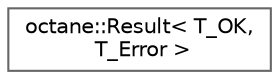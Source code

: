 digraph "Graphical Class Hierarchy"
{
 // LATEX_PDF_SIZE
  bgcolor="transparent";
  edge [fontname=Helvetica,fontsize=10,labelfontname=Helvetica,labelfontsize=10];
  node [fontname=Helvetica,fontsize=10,shape=box,height=0.2,width=0.4];
  rankdir="LR";
  Node0 [label="octane::Result\< T_OK,\l T_Error \>",height=0.2,width=0.4,color="grey40", fillcolor="white", style="filled",URL="$classoctane_1_1_result.html",tooltip="Wrapper class that bifurcates the values indicated by normal and quasi-normal states."];
}
